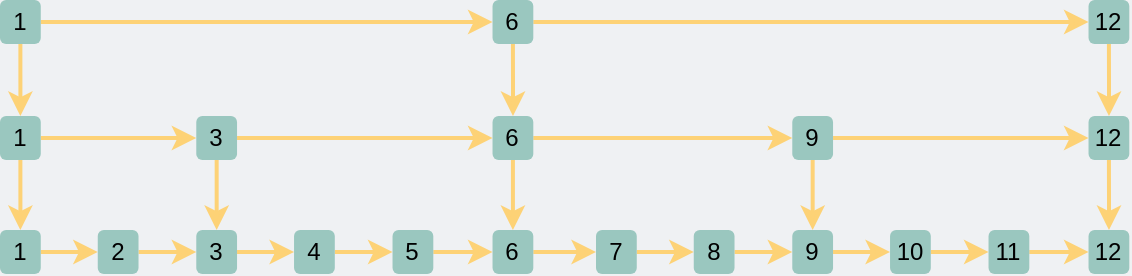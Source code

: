 <mxfile version="17.2.4" type="github"><diagram id="3228e29e-7158-1315-38df-8450db1d8a1d" name="Page-1"><mxGraphModel dx="864" dy="99" grid="0" gridSize="10" guides="1" tooltips="1" connect="1" arrows="1" fold="1" page="1" pageScale="1" pageWidth="700" pageHeight="200" background="#EFF1F3" math="0" shadow="0"><root><mxCell id="0"/><mxCell id="1" parent="0"/><mxCell id="pTquKtreFx32UbCazG2L-13" style="edgeStyle=orthogonalEdgeStyle;rounded=0;orthogonalLoop=1;jettySize=auto;html=1;exitX=1;exitY=0.5;exitDx=0;exitDy=0;fontSize=24;strokeColor=#FDD276;strokeWidth=2;" parent="1" source="pTquKtreFx32UbCazG2L-1" target="pTquKtreFx32UbCazG2L-2" edge="1"><mxGeometry relative="1" as="geometry"/></mxCell><mxCell id="pTquKtreFx32UbCazG2L-1" value="&lt;font&gt;1&lt;/font&gt;" style="rounded=1;whiteSpace=wrap;html=1;fillColor=#9AC7BF;strokeColor=none;fontColor=#000000;" parent="1" vertex="1"><mxGeometry x="68.0" y="747" width="20.38" height="22" as="geometry"/></mxCell><mxCell id="pTquKtreFx32UbCazG2L-14" style="edgeStyle=orthogonalEdgeStyle;rounded=0;orthogonalLoop=1;jettySize=auto;html=1;exitX=1;exitY=0.5;exitDx=0;exitDy=0;entryX=0;entryY=0.5;entryDx=0;entryDy=0;fontSize=24;strokeColor=#FDD276;strokeWidth=2;" parent="1" source="pTquKtreFx32UbCazG2L-2" target="pTquKtreFx32UbCazG2L-3" edge="1"><mxGeometry relative="1" as="geometry"/></mxCell><mxCell id="pTquKtreFx32UbCazG2L-2" value="&lt;font&gt;2&lt;/font&gt;" style="rounded=1;whiteSpace=wrap;html=1;fillColor=#9AC7BF;strokeColor=none;fontColor=#000000;" parent="1" vertex="1"><mxGeometry x="116.88" y="747" width="20.38" height="22" as="geometry"/></mxCell><mxCell id="pTquKtreFx32UbCazG2L-15" style="edgeStyle=orthogonalEdgeStyle;rounded=0;orthogonalLoop=1;jettySize=auto;html=1;exitX=1;exitY=0.5;exitDx=0;exitDy=0;entryX=0;entryY=0.5;entryDx=0;entryDy=0;fontSize=24;strokeColor=#FDD276;strokeWidth=2;" parent="1" source="pTquKtreFx32UbCazG2L-3" target="pTquKtreFx32UbCazG2L-4" edge="1"><mxGeometry relative="1" as="geometry"/></mxCell><mxCell id="pTquKtreFx32UbCazG2L-3" value="&lt;font&gt;3&lt;/font&gt;" style="rounded=1;whiteSpace=wrap;html=1;fillColor=#9AC7BF;strokeColor=none;fontColor=#000000;" parent="1" vertex="1"><mxGeometry x="166.14" y="747" width="20.38" height="22" as="geometry"/></mxCell><mxCell id="pTquKtreFx32UbCazG2L-16" style="edgeStyle=orthogonalEdgeStyle;rounded=0;orthogonalLoop=1;jettySize=auto;html=1;exitX=1;exitY=0.5;exitDx=0;exitDy=0;entryX=0;entryY=0.5;entryDx=0;entryDy=0;fontSize=24;strokeColor=#FDD276;strokeWidth=2;" parent="1" source="pTquKtreFx32UbCazG2L-4" target="pTquKtreFx32UbCazG2L-5" edge="1"><mxGeometry relative="1" as="geometry"/></mxCell><mxCell id="pTquKtreFx32UbCazG2L-4" value="&lt;font&gt;4&lt;/font&gt;" style="rounded=1;whiteSpace=wrap;html=1;fillColor=#9AC7BF;strokeColor=none;fontColor=#000000;" parent="1" vertex="1"><mxGeometry x="215.02" y="747" width="20.38" height="22" as="geometry"/></mxCell><mxCell id="pTquKtreFx32UbCazG2L-17" style="edgeStyle=orthogonalEdgeStyle;rounded=0;orthogonalLoop=1;jettySize=auto;html=1;exitX=1;exitY=0.5;exitDx=0;exitDy=0;entryX=0;entryY=0.5;entryDx=0;entryDy=0;fontSize=24;strokeColor=#FDD276;strokeWidth=2;" parent="1" source="pTquKtreFx32UbCazG2L-5" target="pTquKtreFx32UbCazG2L-6" edge="1"><mxGeometry relative="1" as="geometry"/></mxCell><mxCell id="pTquKtreFx32UbCazG2L-5" value="&lt;font&gt;5&lt;/font&gt;" style="rounded=1;whiteSpace=wrap;html=1;fillColor=#9AC7BF;strokeColor=none;fontColor=#000000;" parent="1" vertex="1"><mxGeometry x="264.27" y="747" width="20.38" height="22" as="geometry"/></mxCell><mxCell id="pTquKtreFx32UbCazG2L-29" style="edgeStyle=orthogonalEdgeStyle;rounded=0;orthogonalLoop=1;jettySize=auto;html=1;exitX=1;exitY=0.5;exitDx=0;exitDy=0;fontSize=24;strokeColor=#FDD276;strokeWidth=2;" parent="1" source="pTquKtreFx32UbCazG2L-6" target="pTquKtreFx32UbCazG2L-19" edge="1"><mxGeometry relative="1" as="geometry"/></mxCell><mxCell id="pTquKtreFx32UbCazG2L-6" value="&lt;font&gt;6&lt;/font&gt;" style="rounded=1;whiteSpace=wrap;html=1;fillColor=#9AC7BF;strokeColor=none;fontColor=#000000;" parent="1" vertex="1"><mxGeometry x="314.27" y="747" width="20.38" height="22" as="geometry"/></mxCell><mxCell id="pTquKtreFx32UbCazG2L-18" style="edgeStyle=orthogonalEdgeStyle;rounded=0;orthogonalLoop=1;jettySize=auto;html=1;exitX=1;exitY=0.5;exitDx=0;exitDy=0;fontSize=24;strokeColor=#FDD276;strokeWidth=2;" parent="1" source="pTquKtreFx32UbCazG2L-19" target="pTquKtreFx32UbCazG2L-21" edge="1"><mxGeometry relative="1" as="geometry"/></mxCell><mxCell id="pTquKtreFx32UbCazG2L-19" value="&lt;font&gt;7&lt;/font&gt;" style="rounded=1;whiteSpace=wrap;html=1;fillColor=#9AC7BF;strokeColor=none;fontColor=#000000;" parent="1" vertex="1"><mxGeometry x="366" y="747" width="20.38" height="22" as="geometry"/></mxCell><mxCell id="pTquKtreFx32UbCazG2L-20" style="edgeStyle=orthogonalEdgeStyle;rounded=0;orthogonalLoop=1;jettySize=auto;html=1;exitX=1;exitY=0.5;exitDx=0;exitDy=0;entryX=0;entryY=0.5;entryDx=0;entryDy=0;fontSize=24;strokeColor=#FDD276;strokeWidth=2;" parent="1" source="pTquKtreFx32UbCazG2L-21" target="pTquKtreFx32UbCazG2L-23" edge="1"><mxGeometry relative="1" as="geometry"/></mxCell><mxCell id="pTquKtreFx32UbCazG2L-21" value="&lt;font&gt;8&lt;/font&gt;" style="rounded=1;whiteSpace=wrap;html=1;fillColor=#9AC7BF;strokeColor=none;fontColor=#000000;" parent="1" vertex="1"><mxGeometry x="414.88" y="747" width="20.38" height="22" as="geometry"/></mxCell><mxCell id="pTquKtreFx32UbCazG2L-22" style="edgeStyle=orthogonalEdgeStyle;rounded=0;orthogonalLoop=1;jettySize=auto;html=1;exitX=1;exitY=0.5;exitDx=0;exitDy=0;entryX=0;entryY=0.5;entryDx=0;entryDy=0;fontSize=24;strokeColor=#FDD276;strokeWidth=2;" parent="1" source="pTquKtreFx32UbCazG2L-23" target="pTquKtreFx32UbCazG2L-25" edge="1"><mxGeometry relative="1" as="geometry"/></mxCell><mxCell id="pTquKtreFx32UbCazG2L-23" value="&lt;font&gt;9&lt;/font&gt;" style="rounded=1;whiteSpace=wrap;html=1;fillColor=#9AC7BF;strokeColor=none;fontColor=#000000;" parent="1" vertex="1"><mxGeometry x="464.14" y="747" width="20.38" height="22" as="geometry"/></mxCell><mxCell id="pTquKtreFx32UbCazG2L-24" style="edgeStyle=orthogonalEdgeStyle;rounded=0;orthogonalLoop=1;jettySize=auto;html=1;exitX=1;exitY=0.5;exitDx=0;exitDy=0;entryX=0;entryY=0.5;entryDx=0;entryDy=0;fontSize=24;strokeColor=#FDD276;strokeWidth=2;" parent="1" source="pTquKtreFx32UbCazG2L-25" target="pTquKtreFx32UbCazG2L-27" edge="1"><mxGeometry relative="1" as="geometry"/></mxCell><mxCell id="pTquKtreFx32UbCazG2L-25" value="10" style="rounded=1;whiteSpace=wrap;html=1;fillColor=#9AC7BF;strokeColor=none;fontColor=#000000;" parent="1" vertex="1"><mxGeometry x="513.02" y="747" width="20.38" height="22" as="geometry"/></mxCell><mxCell id="pTquKtreFx32UbCazG2L-26" style="edgeStyle=orthogonalEdgeStyle;rounded=0;orthogonalLoop=1;jettySize=auto;html=1;exitX=1;exitY=0.5;exitDx=0;exitDy=0;fontSize=24;strokeColor=#FDD276;strokeWidth=2;" parent="1" source="pTquKtreFx32UbCazG2L-27" target="pTquKtreFx32UbCazG2L-28" edge="1"><mxGeometry relative="1" as="geometry"/></mxCell><mxCell id="pTquKtreFx32UbCazG2L-27" value="&lt;font&gt;11&lt;/font&gt;" style="rounded=1;whiteSpace=wrap;html=1;fillColor=#9AC7BF;strokeColor=none;fontColor=#000000;" parent="1" vertex="1"><mxGeometry x="562.27" y="747" width="20.38" height="22" as="geometry"/></mxCell><mxCell id="pTquKtreFx32UbCazG2L-28" value="&lt;font&gt;12&lt;/font&gt;" style="rounded=1;whiteSpace=wrap;html=1;fillColor=#9AC7BF;strokeColor=none;fontColor=#000000;" parent="1" vertex="1"><mxGeometry x="612.27" y="747" width="20.38" height="22" as="geometry"/></mxCell><mxCell id="1T4NAsHrSFZo_rarIsao-4" style="edgeStyle=orthogonalEdgeStyle;rounded=0;orthogonalLoop=1;jettySize=auto;html=1;exitX=0.5;exitY=1;exitDx=0;exitDy=0;strokeColor=#FDD276;strokeWidth=2;" parent="1" source="1T4NAsHrSFZo_rarIsao-1" target="pTquKtreFx32UbCazG2L-1" edge="1"><mxGeometry relative="1" as="geometry"/></mxCell><mxCell id="EsRWRWcnXo3XeueLolqA-12" style="edgeStyle=orthogonalEdgeStyle;rounded=0;orthogonalLoop=1;jettySize=auto;html=1;exitX=1;exitY=0.5;exitDx=0;exitDy=0;entryX=0;entryY=0.5;entryDx=0;entryDy=0;strokeColor=#FDD276;strokeWidth=2;" parent="1" source="1T4NAsHrSFZo_rarIsao-1" target="EsRWRWcnXo3XeueLolqA-6" edge="1"><mxGeometry relative="1" as="geometry"/></mxCell><mxCell id="1T4NAsHrSFZo_rarIsao-1" value="&lt;font&gt;1&lt;/font&gt;" style="rounded=1;whiteSpace=wrap;html=1;fillColor=#9AC7BF;strokeColor=none;fontColor=#000000;" parent="1" vertex="1"><mxGeometry x="68.0" y="690" width="20.38" height="22" as="geometry"/></mxCell><mxCell id="EsRWRWcnXo3XeueLolqA-14" style="edgeStyle=orthogonalEdgeStyle;rounded=0;orthogonalLoop=1;jettySize=auto;html=1;exitX=1;exitY=0.5;exitDx=0;exitDy=0;entryX=0;entryY=0.5;entryDx=0;entryDy=0;strokeColor=#FDD276;strokeWidth=2;" parent="1" source="1T4NAsHrSFZo_rarIsao-2" target="EsRWRWcnXo3XeueLolqA-7" edge="1"><mxGeometry relative="1" as="geometry"/></mxCell><mxCell id="EsRWRWcnXo3XeueLolqA-18" style="edgeStyle=orthogonalEdgeStyle;rounded=0;orthogonalLoop=1;jettySize=auto;html=1;exitX=0.5;exitY=1;exitDx=0;exitDy=0;entryX=0.5;entryY=0;entryDx=0;entryDy=0;strokeColor=#FDD276;strokeWidth=2;" parent="1" source="1T4NAsHrSFZo_rarIsao-2" target="pTquKtreFx32UbCazG2L-6" edge="1"><mxGeometry relative="1" as="geometry"/></mxCell><mxCell id="1T4NAsHrSFZo_rarIsao-2" value="&lt;font&gt;6&lt;/font&gt;" style="rounded=1;whiteSpace=wrap;html=1;fillColor=#9AC7BF;strokeColor=none;fontColor=#000000;" parent="1" vertex="1"><mxGeometry x="314.27" y="690" width="20.38" height="22" as="geometry"/></mxCell><mxCell id="1T4NAsHrSFZo_rarIsao-6" style="edgeStyle=orthogonalEdgeStyle;rounded=0;orthogonalLoop=1;jettySize=auto;html=1;exitX=0.5;exitY=1;exitDx=0;exitDy=0;strokeColor=#FDD276;strokeWidth=2;" parent="1" source="1T4NAsHrSFZo_rarIsao-3" target="pTquKtreFx32UbCazG2L-28" edge="1"><mxGeometry relative="1" as="geometry"/></mxCell><mxCell id="1T4NAsHrSFZo_rarIsao-3" value="&lt;font&gt;12&lt;/font&gt;" style="rounded=1;whiteSpace=wrap;html=1;fillColor=#9AC7BF;strokeColor=none;fontColor=#000000;" parent="1" vertex="1"><mxGeometry x="612.27" y="690" width="20.38" height="22" as="geometry"/></mxCell><mxCell id="EsRWRWcnXo3XeueLolqA-1" style="edgeStyle=orthogonalEdgeStyle;rounded=0;orthogonalLoop=1;jettySize=auto;html=1;exitX=1;exitY=0.5;exitDx=0;exitDy=0;entryX=0;entryY=0.5;entryDx=0;entryDy=0;strokeColor=#FDD276;strokeWidth=2;" parent="1" source="EsRWRWcnXo3XeueLolqA-2" target="EsRWRWcnXo3XeueLolqA-4" edge="1"><mxGeometry relative="1" as="geometry"/></mxCell><mxCell id="EsRWRWcnXo3XeueLolqA-21" style="edgeStyle=orthogonalEdgeStyle;rounded=0;orthogonalLoop=1;jettySize=auto;html=1;exitX=0.5;exitY=1;exitDx=0;exitDy=0;strokeColor=#FDD276;strokeWidth=2;" parent="1" source="EsRWRWcnXo3XeueLolqA-2" target="1T4NAsHrSFZo_rarIsao-1" edge="1"><mxGeometry relative="1" as="geometry"/></mxCell><mxCell id="EsRWRWcnXo3XeueLolqA-2" value="&lt;font&gt;1&lt;/font&gt;" style="rounded=1;whiteSpace=wrap;html=1;fillColor=#9AC7BF;strokeColor=none;fontColor=#000000;" parent="1" vertex="1"><mxGeometry x="68.0" y="632" width="20.38" height="22" as="geometry"/></mxCell><mxCell id="EsRWRWcnXo3XeueLolqA-3" style="edgeStyle=orthogonalEdgeStyle;rounded=0;orthogonalLoop=1;jettySize=auto;html=1;exitX=1;exitY=0.5;exitDx=0;exitDy=0;strokeColor=#FDD276;strokeWidth=2;" parent="1" source="EsRWRWcnXo3XeueLolqA-4" target="EsRWRWcnXo3XeueLolqA-5" edge="1"><mxGeometry relative="1" as="geometry"/></mxCell><mxCell id="EsRWRWcnXo3XeueLolqA-8" style="edgeStyle=orthogonalEdgeStyle;rounded=0;orthogonalLoop=1;jettySize=auto;html=1;exitX=0.5;exitY=1;exitDx=0;exitDy=0;strokeColor=#FDD276;strokeWidth=2;" parent="1" source="EsRWRWcnXo3XeueLolqA-4" target="1T4NAsHrSFZo_rarIsao-2" edge="1"><mxGeometry relative="1" as="geometry"/></mxCell><mxCell id="EsRWRWcnXo3XeueLolqA-4" value="&lt;font&gt;6&lt;/font&gt;" style="rounded=1;whiteSpace=wrap;html=1;fillColor=#9AC7BF;strokeColor=none;fontColor=#000000;" parent="1" vertex="1"><mxGeometry x="314.27" y="632" width="20.38" height="22" as="geometry"/></mxCell><mxCell id="EsRWRWcnXo3XeueLolqA-22" style="edgeStyle=orthogonalEdgeStyle;rounded=0;orthogonalLoop=1;jettySize=auto;html=1;exitX=0.5;exitY=1;exitDx=0;exitDy=0;strokeColor=#FDD276;strokeWidth=2;" parent="1" source="EsRWRWcnXo3XeueLolqA-5" target="1T4NAsHrSFZo_rarIsao-3" edge="1"><mxGeometry relative="1" as="geometry"/></mxCell><mxCell id="EsRWRWcnXo3XeueLolqA-5" value="&lt;font&gt;12&lt;/font&gt;" style="rounded=1;whiteSpace=wrap;html=1;fillColor=#9AC7BF;strokeColor=none;fontColor=#000000;" parent="1" vertex="1"><mxGeometry x="612.27" y="632" width="20.38" height="22" as="geometry"/></mxCell><mxCell id="EsRWRWcnXo3XeueLolqA-13" style="edgeStyle=orthogonalEdgeStyle;rounded=0;orthogonalLoop=1;jettySize=auto;html=1;exitX=1;exitY=0.5;exitDx=0;exitDy=0;entryX=0;entryY=0.5;entryDx=0;entryDy=0;strokeColor=#FDD276;strokeWidth=2;" parent="1" source="EsRWRWcnXo3XeueLolqA-6" target="1T4NAsHrSFZo_rarIsao-2" edge="1"><mxGeometry relative="1" as="geometry"/></mxCell><mxCell id="EsRWRWcnXo3XeueLolqA-19" style="edgeStyle=orthogonalEdgeStyle;rounded=0;orthogonalLoop=1;jettySize=auto;html=1;exitX=0.5;exitY=1;exitDx=0;exitDy=0;entryX=0.5;entryY=0;entryDx=0;entryDy=0;strokeColor=#FDD276;strokeWidth=2;" parent="1" source="EsRWRWcnXo3XeueLolqA-6" target="pTquKtreFx32UbCazG2L-3" edge="1"><mxGeometry relative="1" as="geometry"/></mxCell><mxCell id="EsRWRWcnXo3XeueLolqA-6" value="&lt;font&gt;3&lt;/font&gt;" style="rounded=1;whiteSpace=wrap;html=1;fillColor=#9AC7BF;strokeColor=none;fontColor=#000000;" parent="1" vertex="1"><mxGeometry x="166.14" y="690" width="20.38" height="22" as="geometry"/></mxCell><mxCell id="EsRWRWcnXo3XeueLolqA-15" style="edgeStyle=orthogonalEdgeStyle;rounded=0;orthogonalLoop=1;jettySize=auto;html=1;exitX=1;exitY=0.5;exitDx=0;exitDy=0;entryX=0;entryY=0.5;entryDx=0;entryDy=0;strokeColor=#FDD276;strokeWidth=2;" parent="1" source="EsRWRWcnXo3XeueLolqA-7" target="1T4NAsHrSFZo_rarIsao-3" edge="1"><mxGeometry relative="1" as="geometry"/></mxCell><mxCell id="EsRWRWcnXo3XeueLolqA-16" style="edgeStyle=orthogonalEdgeStyle;rounded=0;orthogonalLoop=1;jettySize=auto;html=1;exitX=0.5;exitY=1;exitDx=0;exitDy=0;entryX=0.5;entryY=0;entryDx=0;entryDy=0;strokeColor=#FDD276;strokeWidth=2;" parent="1" source="EsRWRWcnXo3XeueLolqA-7" target="pTquKtreFx32UbCazG2L-23" edge="1"><mxGeometry relative="1" as="geometry"/></mxCell><mxCell id="EsRWRWcnXo3XeueLolqA-7" value="&lt;font&gt;9&lt;/font&gt;" style="rounded=1;whiteSpace=wrap;html=1;fillColor=#9AC7BF;strokeColor=none;fontColor=#000000;" parent="1" vertex="1"><mxGeometry x="464.14" y="690" width="20.38" height="22" as="geometry"/></mxCell></root></mxGraphModel></diagram></mxfile>